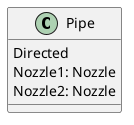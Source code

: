 @startuml
'https://plantuml.com/class-diagram

class Pipe{
Directed
Nozzle1: Nozzle
Nozzle2: Nozzle
}

@enduml
